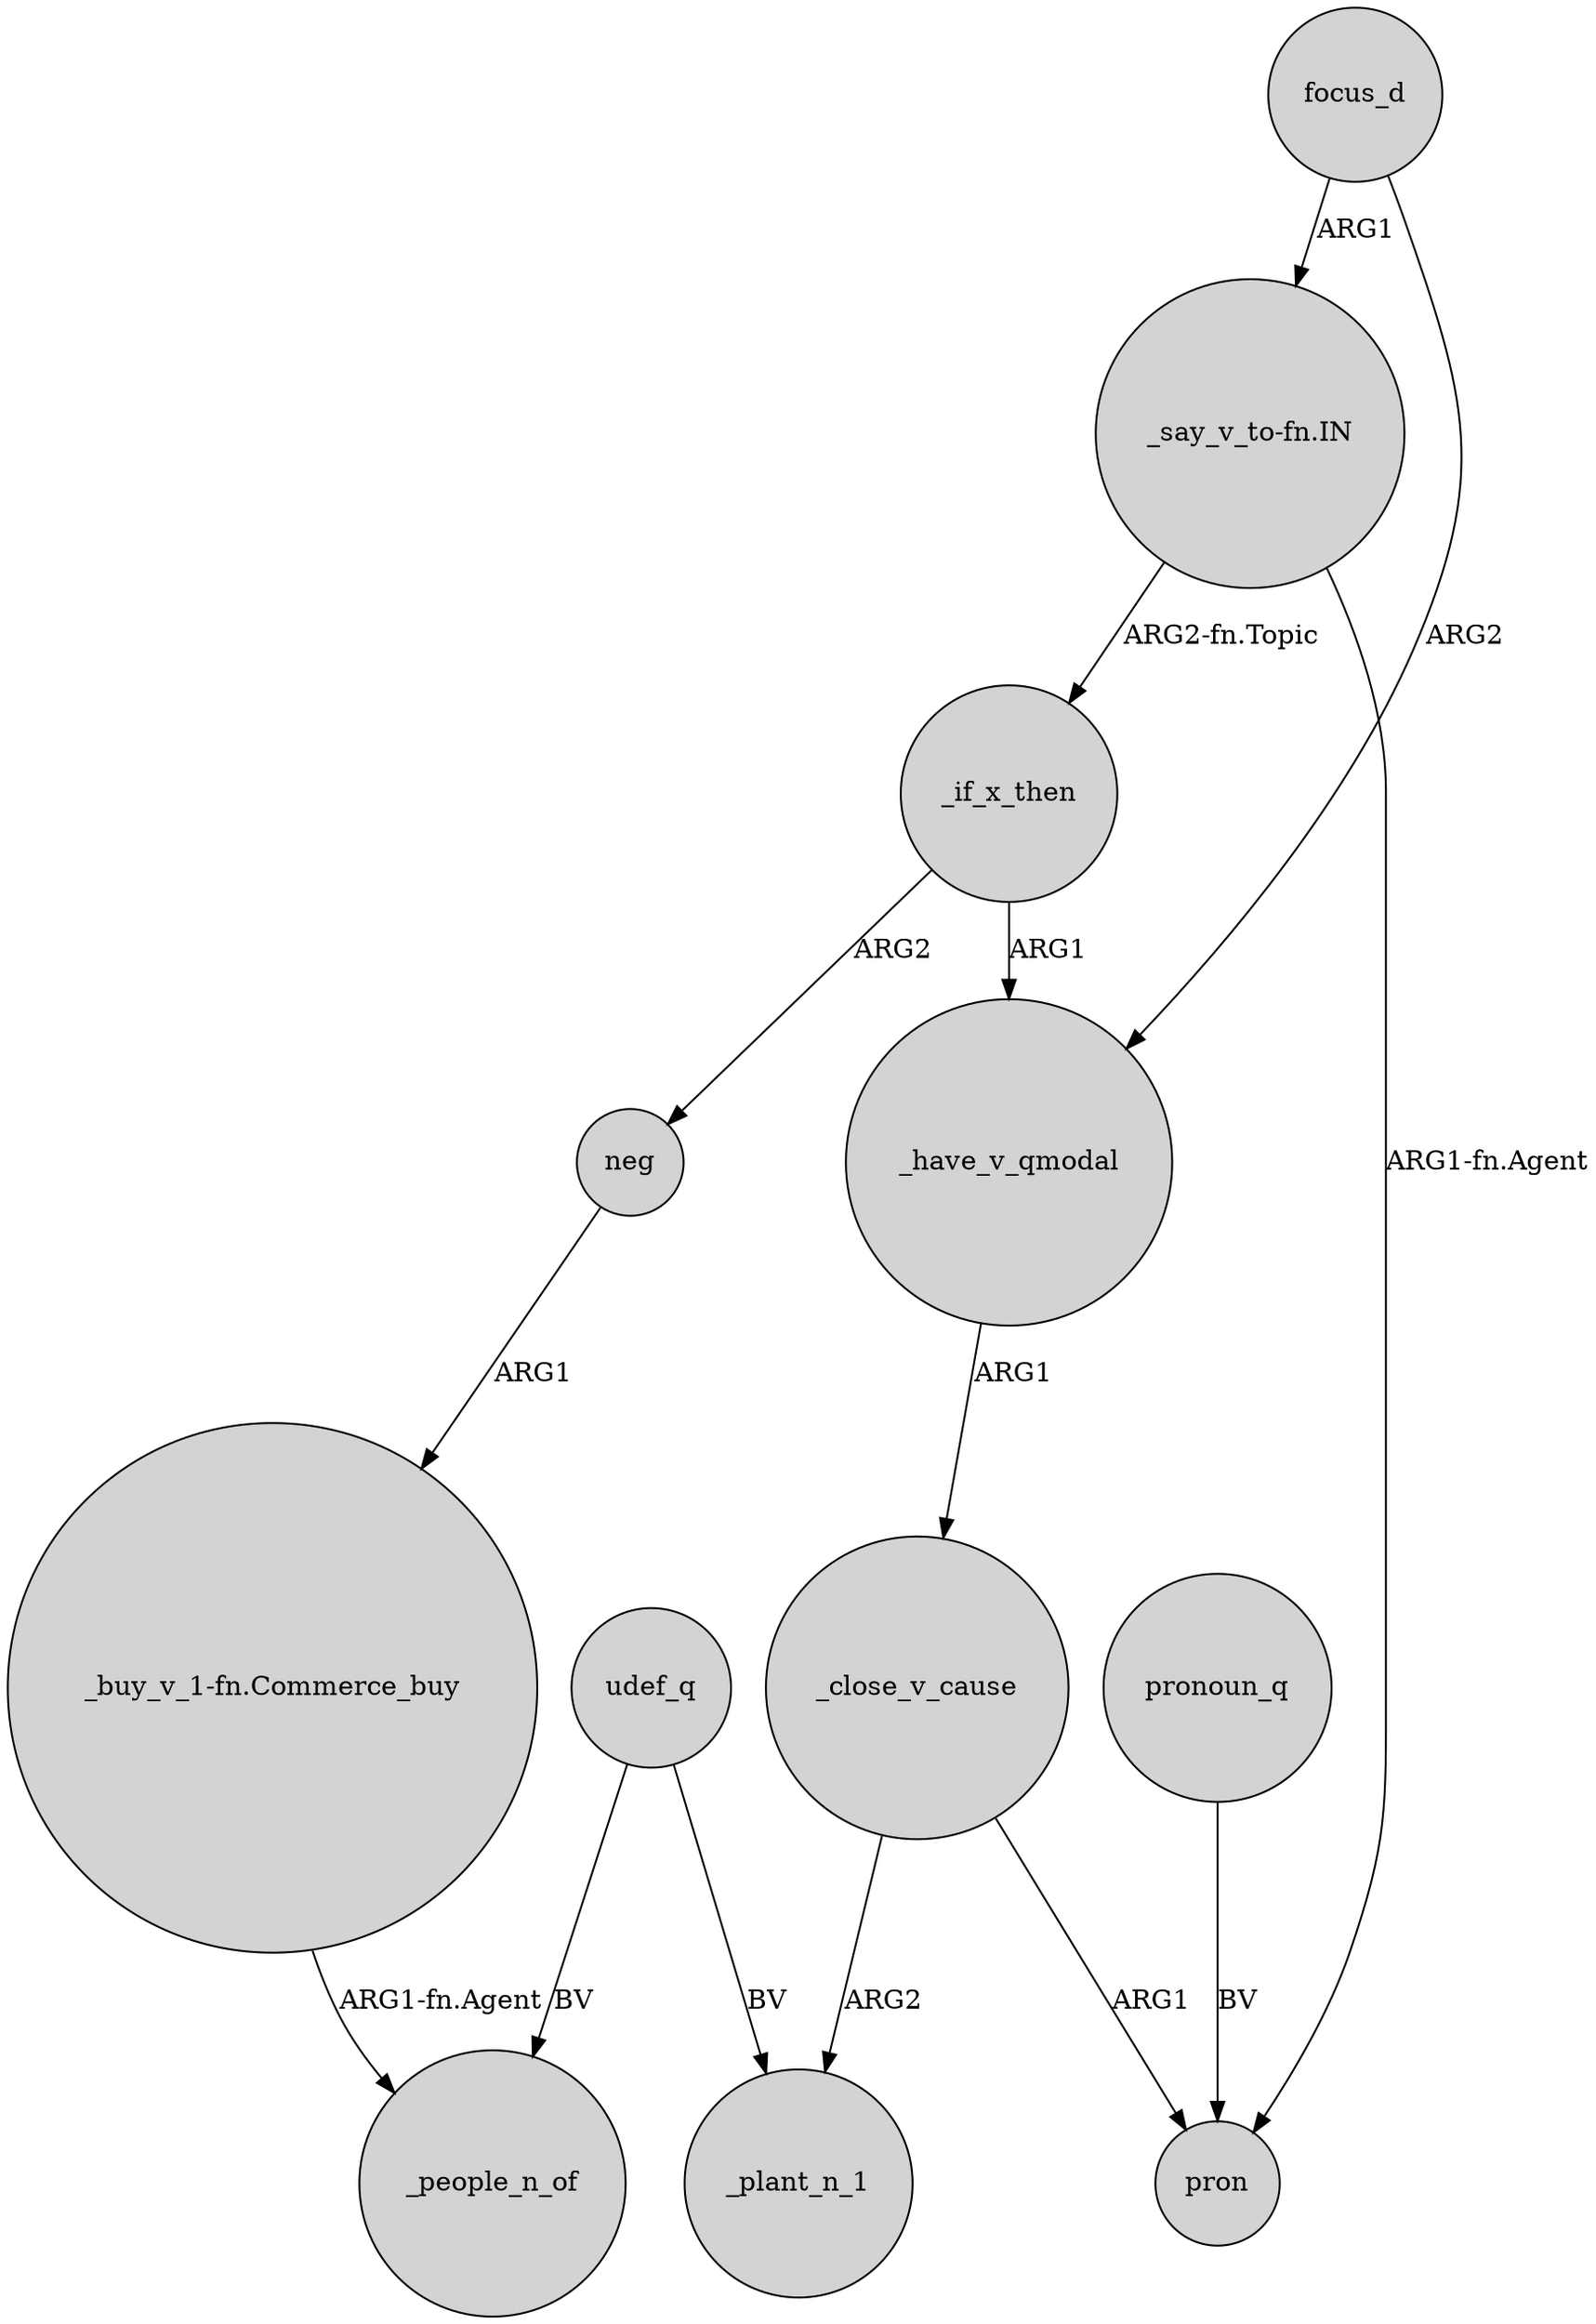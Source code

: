 digraph {
	node [shape=circle style=filled]
	_close_v_cause -> _plant_n_1 [label=ARG2]
	_close_v_cause -> pron [label=ARG1]
	"_buy_v_1-fn.Commerce_buy" -> _people_n_of [label="ARG1-fn.Agent"]
	"_say_v_to-fn.IN" -> pron [label="ARG1-fn.Agent"]
	"_say_v_to-fn.IN" -> _if_x_then [label="ARG2-fn.Topic"]
	pronoun_q -> pron [label=BV]
	focus_d -> _have_v_qmodal [label=ARG2]
	neg -> "_buy_v_1-fn.Commerce_buy" [label=ARG1]
	_have_v_qmodal -> _close_v_cause [label=ARG1]
	udef_q -> _plant_n_1 [label=BV]
	_if_x_then -> neg [label=ARG2]
	focus_d -> "_say_v_to-fn.IN" [label=ARG1]
	_if_x_then -> _have_v_qmodal [label=ARG1]
	udef_q -> _people_n_of [label=BV]
}
